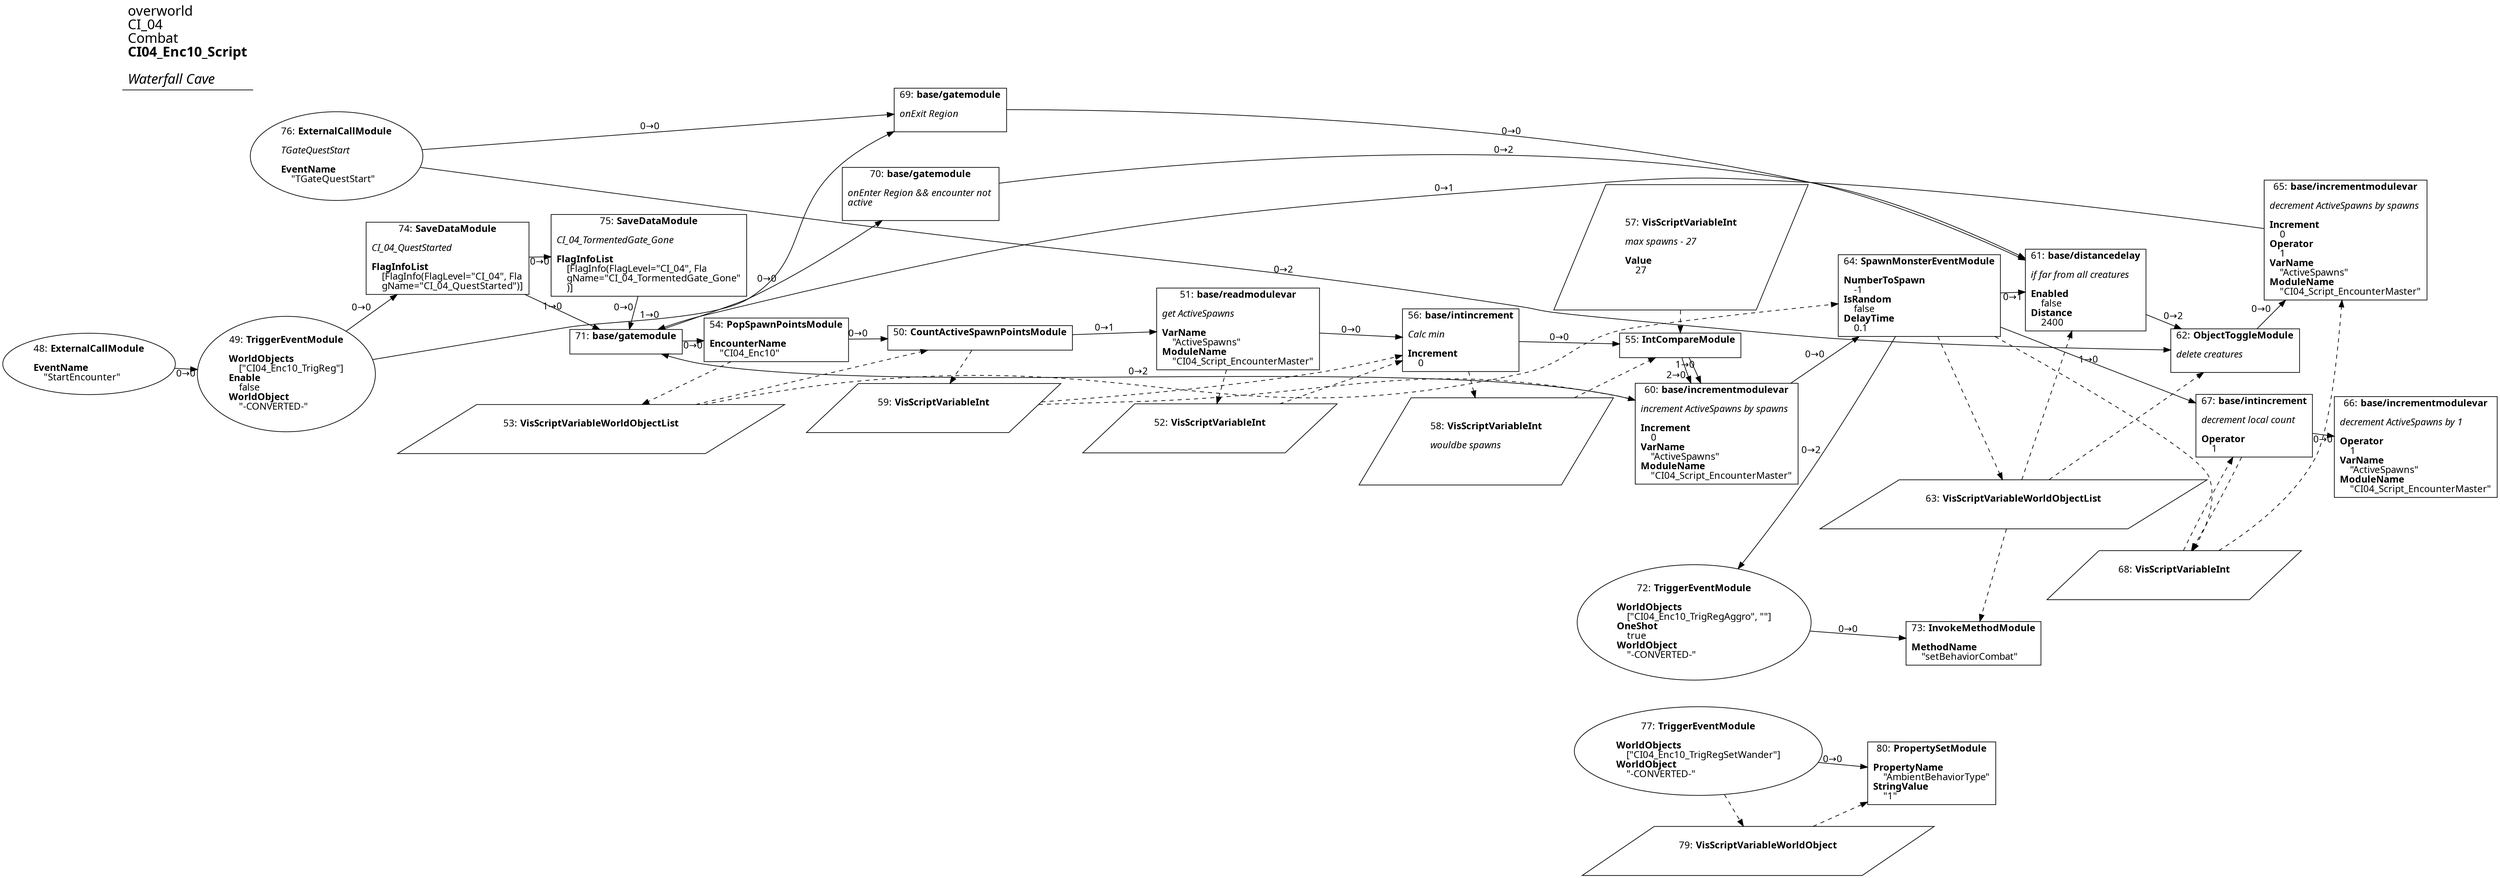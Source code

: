 digraph {
    layout = fdp;
    overlap = prism;
    sep = "+16";
    splines = spline;

    node [ shape = box ];

    graph [ fontname = "Segoe UI" ];
    node [ fontname = "Segoe UI" ];
    edge [ fontname = "Segoe UI" ];

    48 [ label = <48: <b>ExternalCallModule</b><br/><br/><b>EventName</b><br align="left"/>    &quot;StartEncounter&quot;<br align="left"/>> ];
    48 [ shape = oval ]
    48 [ pos = "-1.5090001,1.261!" ];
    48 -> 49 [ label = "0→0" ];

    49 [ label = <49: <b>TriggerEventModule</b><br/><br/><b>WorldObjects</b><br align="left"/>    [&quot;CI04_Enc10_TrigReg&quot;]<br align="left"/><b>Enable</b><br align="left"/>    false<br align="left"/><b>WorldObject</b><br align="left"/>    &quot;-CONVERTED-&quot;<br align="left"/>> ];
    49 [ shape = oval ]
    49 [ pos = "-1.294,1.261!" ];
    49 -> 69 [ label = "1→0" ];
    49 -> 74 [ label = "0→0" ];

    50 [ label = <50: <b>CountActiveSpawnPointsModule</b><br/><br/>> ];
    50 [ pos = "-0.162,1.2620001!" ];
    50 -> 51 [ label = "0→1" ];
    53 -> 50 [ style = dashed ];
    50 -> 59 [ style = dashed ];

    51 [ label = <51: <b>base/readmodulevar</b><br/><br/><i>get ActiveSpawns<br align="left"/></i><br align="left"/><b>VarName</b><br align="left"/>    &quot;ActiveSpawns&quot;<br align="left"/><b>ModuleName</b><br align="left"/>    &quot;CI04_Script_EncounterMaster&quot;<br align="left"/>> ];
    51 [ pos = "0.11000001,1.263!" ];
    51 -> 56 [ label = "0→0" ];
    51 -> 52 [ style = dashed ];

    52 [ label = <52: <b>VisScriptVariableInt</b><br/><br/>> ];
    52 [ shape = parallelogram ]
    52 [ pos = "0.11100001,1.131!" ];

    53 [ label = <53: <b>VisScriptVariableWorldObjectList</b><br/><br/>> ];
    53 [ shape = parallelogram ]
    53 [ pos = "-0.39200002,1.1320001!" ];

    54 [ label = <54: <b>PopSpawnPointsModule</b><br/><br/><b>EncounterName</b><br align="left"/>    &quot;CI04_Enc10&quot;<br align="left"/>> ];
    54 [ pos = "-0.393,1.261!" ];
    54 -> 50 [ label = "0→0" ];
    54 -> 53 [ style = dashed ];

    55 [ label = <55: <b>IntCompareModule</b><br/><br/>> ];
    55 [ pos = "0.56200004,1.263!" ];
    55 -> 60 [ label = "1→0" ];
    55 -> 60 [ label = "2→0" ];
    57 -> 55 [ style = dashed ];
    58 -> 55 [ style = dashed ];

    56 [ label = <56: <b>base/intincrement</b><br/><br/><i>Calc min<br align="left"/></i><br align="left"/><b>Increment</b><br align="left"/>    0<br align="left"/>> ];
    56 [ pos = "0.354,1.263!" ];
    56 -> 55 [ label = "0→0" ];
    56 -> 58 [ style = dashed ];
    59 -> 56 [ style = dashed ];
    52 -> 56 [ style = dashed ];

    57 [ label = <57: <b>VisScriptVariableInt</b><br/><br/><i>max spawns - 27<br align="left"/></i><br align="left"/><b>Value</b><br align="left"/>    27<br align="left"/>> ];
    57 [ shape = parallelogram ]
    57 [ pos = "0.558,1.32!" ];

    58 [ label = <58: <b>VisScriptVariableInt</b><br/><br/><i>wouldbe spawns<br align="left"/></i><br align="left"/>> ];
    58 [ shape = parallelogram ]
    58 [ pos = "0.358,1.1170001!" ];

    59 [ label = <59: <b>VisScriptVariableInt</b><br/><br/>> ];
    59 [ shape = parallelogram ]
    59 [ pos = "-0.15200001,1.1580001!" ];

    60 [ label = <60: <b>base/incrementmodulevar</b><br/><br/><i>increment ActiveSpawns by spawns<br align="left"/></i><br align="left"/><b>Increment</b><br align="left"/>    0<br align="left"/><b>VarName</b><br align="left"/>    &quot;ActiveSpawns&quot;<br align="left"/><b>ModuleName</b><br align="left"/>    &quot;CI04_Script_EncounterMaster&quot;<br align="left"/>> ];
    60 [ pos = "0.74600005,1.0710001!" ];
    60 -> 64 [ label = "0→0" ];
    60 -> 71 [ label = "0→2" ];
    59 -> 60 [ style = dashed ];

    61 [ label = <61: <b>base/distancedelay</b><br/><br/><i>if far from all creatures<br align="left"/></i><br align="left"/><b>Enabled</b><br align="left"/>    false<br align="left"/><b>Distance</b><br align="left"/>    2400<br align="left"/>> ];
    61 [ pos = "1.2820001,1.269!" ];
    61 -> 62 [ label = "0→2" ];
    63 -> 61 [ style = dashed ];

    62 [ label = <62: <b>ObjectToggleModule</b><br/><br/><i>delete creatures<br align="left"/></i><br align="left"/>> ];
    62 [ pos = "1.48,1.2600001!" ];
    62 -> 65 [ label = "0→0" ];
    63 -> 62 [ style = dashed ];

    63 [ label = <63: <b>VisScriptVariableWorldObjectList</b><br/><br/>> ];
    63 [ shape = parallelogram ]
    63 [ pos = "1.005,1.008!" ];

    64 [ label = <64: <b>SpawnMonsterEventModule</b><br/><br/><b>NumberToSpawn</b><br align="left"/>    -1<br align="left"/><b>IsRandom</b><br align="left"/>    false<br align="left"/><b>DelayTime</b><br align="left"/>    0.1<br align="left"/>> ];
    64 [ pos = "1.005,1.264!" ];
    64 -> 61 [ label = "0→1" ];
    64 -> 67 [ label = "1→0" ];
    64 -> 72 [ label = "0→2" ];
    64 -> 63 [ style = dashed ];
    64 -> 68 [ style = dashed ];
    53 -> 64 [ style = dashed ];

    65 [ label = <65: <b>base/incrementmodulevar</b><br/><br/><i>decrement ActiveSpawns by spawns<br align="left"/></i><br align="left"/><b>Increment</b><br align="left"/>    0<br align="left"/><b>Operator</b><br align="left"/>    1<br align="left"/><b>VarName</b><br align="left"/>    &quot;ActiveSpawns&quot;<br align="left"/><b>ModuleName</b><br align="left"/>    &quot;CI04_Script_EncounterMaster&quot;<br align="left"/>> ];
    65 [ pos = "1.702,1.445!" ];
    65 -> 71 [ label = "0→1" ];
    68 -> 65 [ style = dashed ];

    66 [ label = <66: <b>base/incrementmodulevar</b><br/><br/><i>decrement ActiveSpawns by 1<br align="left"/></i><br align="left"/><b>Operator</b><br align="left"/>    1<br align="left"/><b>VarName</b><br align="left"/>    &quot;ActiveSpawns&quot;<br align="left"/><b>ModuleName</b><br align="left"/>    &quot;CI04_Script_EncounterMaster&quot;<br align="left"/>> ];
    66 [ pos = "1.5120001,1.0380001!" ];

    67 [ label = <67: <b>base/intincrement</b><br/><br/><i>decrement local count<br align="left"/></i><br align="left"/><b>Operator</b><br align="left"/>    1<br align="left"/>> ];
    67 [ pos = "1.294,1.0370001!" ];
    67 -> 66 [ label = "0→0" ];
    68 -> 67 [ style = dashed ];
    67 -> 68 [ style = dashed ];

    68 [ label = <68: <b>VisScriptVariableInt</b><br/><br/>> ];
    68 [ shape = parallelogram ]
    68 [ pos = "1.217,0.88900006!" ];

    69 [ label = <69: <b>base/gatemodule</b><br/><br/><i>onExit Region<br align="left"/></i><br align="left"/>> ];
    69 [ pos = "-0.372,1.6930001!" ];
    69 -> 61 [ label = "0→0" ];

    70 [ label = <70: <b>base/gatemodule</b><br/><br/><i>onEnter Region &amp;&amp; encounter not <br align="left"/>active<br align="left"/></i><br align="left"/>> ];
    70 [ pos = "-0.37100002,1.5320001!" ];
    70 -> 61 [ label = "0→2" ];

    71 [ label = <71: <b>base/gatemodule</b><br/><br/>> ];
    71 [ pos = "-0.595,1.2600001!" ];
    71 -> 70 [ label = "0→0" ];
    71 -> 54 [ label = "0→0" ];

    72 [ label = <72: <b>TriggerEventModule</b><br/><br/><b>WorldObjects</b><br align="left"/>    [&quot;CI04_Enc10_TrigRegAggro&quot;, &quot;&quot;]<br align="left"/><b>OneShot</b><br align="left"/>    true<br align="left"/><b>WorldObject</b><br align="left"/>    &quot;-CONVERTED-&quot;<br align="left"/>> ];
    72 [ shape = oval ]
    72 [ pos = "0.9480001,0.776!" ];
    72 -> 73 [ label = "0→0" ];

    73 [ label = <73: <b>InvokeMethodModule</b><br/><br/><b>MethodName</b><br align="left"/>    &quot;setBehaviorCombat&quot;<br align="left"/>> ];
    73 [ pos = "1.2040001,0.776!" ];
    63 -> 73 [ style = dashed ];

    74 [ label = <74: <b>SaveDataModule</b><br/><br/><i>CI_04_QuestStarted<br align="left"/></i><br align="left"/><b>FlagInfoList</b><br align="left"/>    [FlagInfo(FlagLevel=&quot;CI_04&quot;, Fla<br align="left"/>    gName=&quot;CI_04_QuestStarted&quot;)]<br align="left"/>> ];
    74 [ pos = "-1.0530001,1.3920001!" ];
    74 -> 75 [ label = "0→0" ];
    74 -> 71 [ label = "1→0" ];

    75 [ label = <75: <b>SaveDataModule</b><br/><br/><i>CI_04_TormentedGate_Gone<br align="left"/></i><br align="left"/><b>FlagInfoList</b><br align="left"/>    [FlagInfo(FlagLevel=&quot;CI_04&quot;, Fla<br align="left"/>    gName=&quot;CI_04_TormentedGate_Gone&quot;<br align="left"/>    )]<br align="left"/>> ];
    75 [ pos = "-0.83900005,1.3920001!" ];
    75 -> 71 [ label = "0→0" ];

    76 [ label = <76: <b>ExternalCallModule</b><br/><br/><i>TGateQuestStart<br align="left"/></i><br align="left"/><b>EventName</b><br align="left"/>    &quot;TGateQuestStart&quot;<br align="left"/>> ];
    76 [ shape = oval ]
    76 [ pos = "-1.338,1.5790001!" ];
    76 -> 69 [ label = "0→0" ];
    76 -> 62 [ label = "0→2" ];

    77 [ label = <77: <b>TriggerEventModule</b><br/><br/><b>WorldObjects</b><br align="left"/>    [&quot;CI04_Enc10_TrigRegSetWander&quot;]<br align="left"/><b>WorldObject</b><br align="left"/>    &quot;-CONVERTED-&quot;<br align="left"/>> ];
    77 [ shape = oval ]
    77 [ pos = "0.943,0.509!" ];
    77 -> 80 [ label = "0→0" ];
    77 -> 79 [ style = dashed ];

    79 [ label = <79: <b>VisScriptVariableWorldObject</b><br/><br/>> ];
    79 [ shape = parallelogram ]
    79 [ pos = "0.9710001,0.33100003!" ];

    80 [ label = <80: <b>PropertySetModule</b><br/><br/><b>PropertyName</b><br align="left"/>    &quot;AmbientBehaviorType&quot;<br align="left"/><b>StringValue</b><br align="left"/>    &quot;1&quot;<br align="left"/>> ];
    80 [ pos = "1.202,0.47500002!" ];
    79 -> 80 [ style = dashed ];

    title [ pos = "-1.5100001,1.6940001!" ];
    title [ shape = underline ];
    title [ label = <<font point-size="20">overworld<br align="left"/>CI_04<br align="left"/>Combat<br align="left"/><b>CI04_Enc10_Script</b><br align="left"/><br/><i>Waterfall Cave</i><br align="left"/></font>> ];
}
